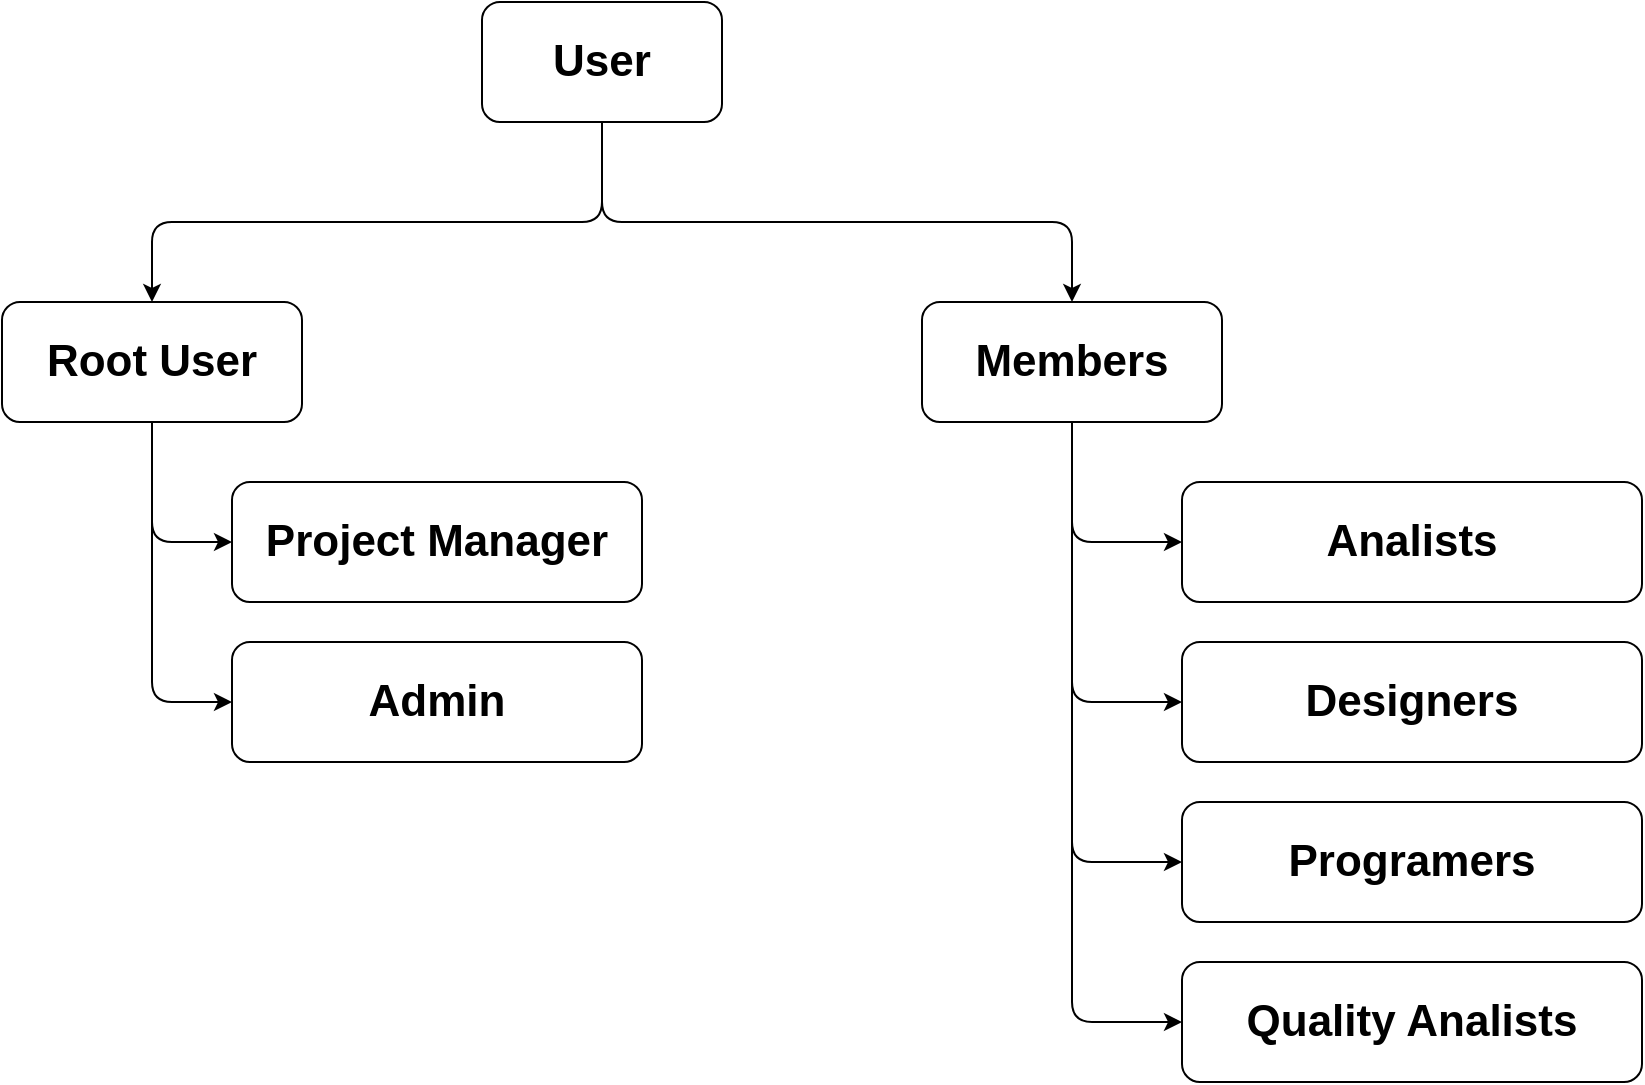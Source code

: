 <mxfile>
    <diagram id="mKrNd7F2cIdyA884QK3p" name="Users Hierarchy">
        <mxGraphModel dx="1635" dy="601" grid="1" gridSize="10" guides="1" tooltips="1" connect="1" arrows="1" fold="1" page="1" pageScale="1" pageWidth="850" pageHeight="1100" math="0" shadow="0">
            <root>
                <mxCell id="0"/>
                <mxCell id="1" parent="0"/>
                <mxCell id="5" style="edgeStyle=none;html=1;exitX=0.5;exitY=1;exitDx=0;exitDy=0;entryX=0.5;entryY=0;entryDx=0;entryDy=0;fontSize=22;" edge="1" parent="1" source="2" target="3">
                    <mxGeometry relative="1" as="geometry">
                        <Array as="points">
                            <mxPoint y="230"/>
                            <mxPoint x="-225" y="230"/>
                        </Array>
                    </mxGeometry>
                </mxCell>
                <mxCell id="7" style="edgeStyle=none;html=1;entryX=0.5;entryY=0;entryDx=0;entryDy=0;fontSize=22;" edge="1" parent="1" source="2" target="4">
                    <mxGeometry relative="1" as="geometry">
                        <Array as="points">
                            <mxPoint y="230"/>
                            <mxPoint x="235" y="230"/>
                        </Array>
                    </mxGeometry>
                </mxCell>
                <mxCell id="2" value="&lt;b&gt;&lt;font style=&quot;font-size: 22px;&quot;&gt;User&lt;/font&gt;&lt;/b&gt;" style="rounded=1;whiteSpace=wrap;html=1;" vertex="1" parent="1">
                    <mxGeometry x="-60" y="120" width="120" height="60" as="geometry"/>
                </mxCell>
                <mxCell id="22" style="edgeStyle=none;html=1;entryX=0;entryY=0.5;entryDx=0;entryDy=0;fontSize=22;" edge="1" parent="1" source="3" target="9">
                    <mxGeometry relative="1" as="geometry">
                        <Array as="points">
                            <mxPoint x="-225" y="390"/>
                        </Array>
                    </mxGeometry>
                </mxCell>
                <mxCell id="23" style="edgeStyle=none;html=1;entryX=0;entryY=0.5;entryDx=0;entryDy=0;fontSize=22;" edge="1" parent="1" source="3" target="10">
                    <mxGeometry relative="1" as="geometry">
                        <Array as="points">
                            <mxPoint x="-225" y="470"/>
                        </Array>
                    </mxGeometry>
                </mxCell>
                <mxCell id="3" value="&lt;b&gt;&lt;font style=&quot;font-size: 22px;&quot;&gt;Root User&lt;/font&gt;&lt;/b&gt;" style="rounded=1;whiteSpace=wrap;html=1;" vertex="1" parent="1">
                    <mxGeometry x="-300" y="270" width="150" height="60" as="geometry"/>
                </mxCell>
                <mxCell id="18" style="edgeStyle=none;html=1;entryX=0;entryY=0.5;entryDx=0;entryDy=0;fontSize=22;" edge="1" parent="1" source="4" target="14">
                    <mxGeometry relative="1" as="geometry">
                        <Array as="points">
                            <mxPoint x="235" y="390"/>
                        </Array>
                    </mxGeometry>
                </mxCell>
                <mxCell id="19" style="edgeStyle=none;html=1;entryX=0;entryY=0.5;entryDx=0;entryDy=0;fontSize=22;" edge="1" parent="1" source="4" target="15">
                    <mxGeometry relative="1" as="geometry">
                        <Array as="points">
                            <mxPoint x="235" y="470"/>
                        </Array>
                    </mxGeometry>
                </mxCell>
                <mxCell id="20" style="edgeStyle=none;html=1;entryX=0;entryY=0.5;entryDx=0;entryDy=0;fontSize=22;" edge="1" parent="1" source="4" target="16">
                    <mxGeometry relative="1" as="geometry">
                        <Array as="points">
                            <mxPoint x="235" y="550"/>
                        </Array>
                    </mxGeometry>
                </mxCell>
                <mxCell id="21" style="edgeStyle=none;html=1;entryX=0;entryY=0.5;entryDx=0;entryDy=0;fontSize=22;" edge="1" parent="1" source="4" target="17">
                    <mxGeometry relative="1" as="geometry">
                        <Array as="points">
                            <mxPoint x="235" y="630"/>
                        </Array>
                    </mxGeometry>
                </mxCell>
                <mxCell id="4" value="&lt;b&gt;&lt;font style=&quot;font-size: 22px;&quot;&gt;Members&lt;/font&gt;&lt;/b&gt;" style="rounded=1;whiteSpace=wrap;html=1;" vertex="1" parent="1">
                    <mxGeometry x="160" y="270" width="150" height="60" as="geometry"/>
                </mxCell>
                <mxCell id="9" value="&lt;b&gt;&lt;font style=&quot;font-size: 22px;&quot;&gt;Project Manager&lt;/font&gt;&lt;/b&gt;" style="rounded=1;whiteSpace=wrap;html=1;" vertex="1" parent="1">
                    <mxGeometry x="-185" y="360" width="205" height="60" as="geometry"/>
                </mxCell>
                <mxCell id="10" value="&lt;b&gt;&lt;font style=&quot;font-size: 22px;&quot;&gt;Admin&lt;/font&gt;&lt;/b&gt;" style="rounded=1;whiteSpace=wrap;html=1;" vertex="1" parent="1">
                    <mxGeometry x="-185" y="440" width="205" height="60" as="geometry"/>
                </mxCell>
                <mxCell id="14" value="&lt;b&gt;&lt;font style=&quot;font-size: 22px;&quot;&gt;Analists&lt;/font&gt;&lt;/b&gt;" style="rounded=1;whiteSpace=wrap;html=1;" vertex="1" parent="1">
                    <mxGeometry x="290" y="360" width="230" height="60" as="geometry"/>
                </mxCell>
                <mxCell id="15" value="&lt;b&gt;&lt;font style=&quot;font-size: 22px;&quot;&gt;Designers&lt;/font&gt;&lt;/b&gt;" style="rounded=1;whiteSpace=wrap;html=1;" vertex="1" parent="1">
                    <mxGeometry x="290" y="440" width="230" height="60" as="geometry"/>
                </mxCell>
                <mxCell id="16" value="&lt;b&gt;&lt;font style=&quot;font-size: 22px;&quot;&gt;Programers&lt;/font&gt;&lt;/b&gt;" style="rounded=1;whiteSpace=wrap;html=1;" vertex="1" parent="1">
                    <mxGeometry x="290" y="520" width="230" height="60" as="geometry"/>
                </mxCell>
                <mxCell id="17" value="&lt;b&gt;&lt;font style=&quot;font-size: 22px;&quot;&gt;Quality Analists&lt;/font&gt;&lt;/b&gt;" style="rounded=1;whiteSpace=wrap;html=1;" vertex="1" parent="1">
                    <mxGeometry x="290" y="600" width="230" height="60" as="geometry"/>
                </mxCell>
            </root>
        </mxGraphModel>
    </diagram>
    <diagram id="DrTt0BXybGo2LrOfKzUg" name="Components Hierarchy">
        <mxGraphModel dx="1472" dy="1576" grid="1" gridSize="10" guides="1" tooltips="1" connect="1" arrows="1" fold="1" page="1" pageScale="1" pageWidth="850" pageHeight="1100" math="0" shadow="0">
            <root>
                <mxCell id="0"/>
                <mxCell id="1" parent="0"/>
                <mxCell id="2VJQELBr5jlXkD6M_oIL-11" style="edgeStyle=none;html=1;entryX=0.5;entryY=0;entryDx=0;entryDy=0;fontSize=22;" edge="1" parent="1" source="2VJQELBr5jlXkD6M_oIL-4" target="2VJQELBr5jlXkD6M_oIL-10">
                    <mxGeometry relative="1" as="geometry"/>
                </mxCell>
                <mxCell id="2VJQELBr5jlXkD6M_oIL-4" value="Theme" style="rounded=1;whiteSpace=wrap;html=1;fontSize=22;" vertex="1" parent="1">
                    <mxGeometry x="190" y="240" width="120" height="60" as="geometry"/>
                </mxCell>
                <mxCell id="2VJQELBr5jlXkD6M_oIL-9" style="edgeStyle=none;html=1;entryX=0.5;entryY=0;entryDx=0;entryDy=0;fontSize=22;" edge="1" parent="1" source="2VJQELBr5jlXkD6M_oIL-6" target="2VJQELBr5jlXkD6M_oIL-4">
                    <mxGeometry relative="1" as="geometry">
                        <Array as="points">
                            <mxPoint x="370" y="200"/>
                            <mxPoint x="250" y="200"/>
                        </Array>
                    </mxGeometry>
                </mxCell>
                <mxCell id="2VJQELBr5jlXkD6M_oIL-6" value="Image Loader" style="rounded=1;whiteSpace=wrap;html=1;fontSize=22;" vertex="1" parent="1">
                    <mxGeometry x="290" y="100" width="160" height="60" as="geometry"/>
                </mxCell>
                <mxCell id="2VJQELBr5jlXkD6M_oIL-8" style="edgeStyle=none;html=1;entryX=0.5;entryY=0;entryDx=0;entryDy=0;fontSize=22;" edge="1" parent="1" source="2VJQELBr5jlXkD6M_oIL-7" target="2VJQELBr5jlXkD6M_oIL-4">
                    <mxGeometry relative="1" as="geometry">
                        <Array as="points">
                            <mxPoint x="140" y="200"/>
                            <mxPoint x="250" y="200"/>
                        </Array>
                    </mxGeometry>
                </mxCell>
                <mxCell id="2VJQELBr5jlXkD6M_oIL-7" value="XML Loader" style="rounded=1;whiteSpace=wrap;html=1;fontSize=22;" vertex="1" parent="1">
                    <mxGeometry x="70" y="100" width="140" height="60" as="geometry"/>
                </mxCell>
                <mxCell id="2VJQELBr5jlXkD6M_oIL-10" value="Frame" style="rounded=1;whiteSpace=wrap;html=1;fontSize=22;" vertex="1" parent="1">
                    <mxGeometry x="190" y="380" width="120" height="60" as="geometry"/>
                </mxCell>
                <mxCell id="2VJQELBr5jlXkD6M_oIL-13" style="edgeStyle=none;html=1;entryX=1;entryY=0.5;entryDx=0;entryDy=0;fontSize=22;" edge="1" parent="1" source="2VJQELBr5jlXkD6M_oIL-12" target="2VJQELBr5jlXkD6M_oIL-10">
                    <mxGeometry relative="1" as="geometry">
                        <Array as="points">
                            <mxPoint x="425" y="410"/>
                        </Array>
                    </mxGeometry>
                </mxCell>
                <mxCell id="2VJQELBr5jlXkD6M_oIL-12" value="JFrame" style="rounded=1;whiteSpace=wrap;html=1;fontSize=22;" vertex="1" parent="1">
                    <mxGeometry x="365" y="310" width="120" height="60" as="geometry"/>
                </mxCell>
                <mxCell id="2VJQELBr5jlXkD6M_oIL-14" value="declare" style="text;html=1;strokeColor=none;fillColor=none;align=center;verticalAlign=middle;whiteSpace=wrap;rounded=0;fontSize=22;" vertex="1" parent="1">
                    <mxGeometry x="170" y="325" width="60" height="30" as="geometry"/>
                </mxCell>
                <mxCell id="2VJQELBr5jlXkD6M_oIL-15" value="inherit" style="text;html=1;strokeColor=none;fillColor=none;align=center;verticalAlign=middle;whiteSpace=wrap;rounded=0;fontSize=22;" vertex="1" parent="1">
                    <mxGeometry x="330" y="410" width="60" height="30" as="geometry"/>
                </mxCell>
                <mxCell id="2VJQELBr5jlXkD6M_oIL-22" style="edgeStyle=none;html=1;entryX=0.5;entryY=1;entryDx=0;entryDy=0;fontSize=22;" edge="1" parent="1" source="2VJQELBr5jlXkD6M_oIL-16" target="2VJQELBr5jlXkD6M_oIL-10">
                    <mxGeometry relative="1" as="geometry"/>
                </mxCell>
                <mxCell id="2VJQELBr5jlXkD6M_oIL-16" value="Panel" style="rounded=1;whiteSpace=wrap;html=1;fontSize=22;" vertex="1" parent="1">
                    <mxGeometry x="190" y="560" width="120" height="60" as="geometry"/>
                </mxCell>
                <mxCell id="2VJQELBr5jlXkD6M_oIL-17" style="edgeStyle=none;html=1;entryX=1;entryY=0.5;entryDx=0;entryDy=0;fontSize=22;" edge="1" parent="1" source="2VJQELBr5jlXkD6M_oIL-18" target="2VJQELBr5jlXkD6M_oIL-16">
                    <mxGeometry relative="1" as="geometry">
                        <Array as="points">
                            <mxPoint x="480" y="590"/>
                        </Array>
                    </mxGeometry>
                </mxCell>
                <mxCell id="2VJQELBr5jlXkD6M_oIL-18" value="JPanel" style="rounded=1;whiteSpace=wrap;html=1;fontSize=22;" vertex="1" parent="1">
                    <mxGeometry x="420" y="490" width="120" height="60" as="geometry"/>
                </mxCell>
                <mxCell id="2VJQELBr5jlXkD6M_oIL-19" value="add" style="text;html=1;strokeColor=none;fillColor=none;align=center;verticalAlign=middle;whiteSpace=wrap;rounded=0;fontSize=22;" vertex="1" parent="1">
                    <mxGeometry x="180" y="460" width="60" height="30" as="geometry"/>
                </mxCell>
                <mxCell id="2VJQELBr5jlXkD6M_oIL-20" value="inherit" style="text;html=1;strokeColor=none;fillColor=none;align=center;verticalAlign=middle;whiteSpace=wrap;rounded=0;fontSize=22;" vertex="1" parent="1">
                    <mxGeometry x="330" y="590" width="60" height="30" as="geometry"/>
                </mxCell>
                <mxCell id="2VJQELBr5jlXkD6M_oIL-34" style="edgeStyle=none;html=1;exitX=0.5;exitY=1;exitDx=0;exitDy=0;entryX=0;entryY=0.5;entryDx=0;entryDy=0;fontSize=22;" edge="1" parent="1" source="2VJQELBr5jlXkD6M_oIL-23" target="2VJQELBr5jlXkD6M_oIL-24">
                    <mxGeometry relative="1" as="geometry">
                        <Array as="points">
                            <mxPoint x="-365" y="540"/>
                        </Array>
                    </mxGeometry>
                </mxCell>
                <mxCell id="2VJQELBr5jlXkD6M_oIL-35" style="edgeStyle=none;html=1;fontSize=22;" edge="1" parent="1" source="2VJQELBr5jlXkD6M_oIL-23">
                    <mxGeometry relative="1" as="geometry">
                        <mxPoint x="190" y="560" as="targetPoint"/>
                        <Array as="points">
                            <mxPoint x="80" y="440"/>
                        </Array>
                    </mxGeometry>
                </mxCell>
                <mxCell id="2VJQELBr5jlXkD6M_oIL-23" value="ScrollBar" style="rounded=1;whiteSpace=wrap;html=1;fontSize=22;" vertex="1" parent="1">
                    <mxGeometry x="-425" y="410" width="120" height="60" as="geometry"/>
                </mxCell>
                <mxCell id="2VJQELBr5jlXkD6M_oIL-36" style="edgeStyle=none;html=1;entryX=0;entryY=0.25;entryDx=0;entryDy=0;fontSize=22;" edge="1" parent="1" source="2VJQELBr5jlXkD6M_oIL-24" target="2VJQELBr5jlXkD6M_oIL-16">
                    <mxGeometry relative="1" as="geometry">
                        <Array as="points">
                            <mxPoint x="90" y="540"/>
                        </Array>
                    </mxGeometry>
                </mxCell>
                <mxCell id="2VJQELBr5jlXkD6M_oIL-24" value="ScrollPanel" style="rounded=1;whiteSpace=wrap;html=1;fontSize=22;" vertex="1" parent="1">
                    <mxGeometry x="-320" y="510" width="120" height="60" as="geometry"/>
                </mxCell>
                <mxCell id="2VJQELBr5jlXkD6M_oIL-32" style="edgeStyle=none;html=1;entryX=0;entryY=0.5;entryDx=0;entryDy=0;fontSize=22;" edge="1" parent="1" source="2VJQELBr5jlXkD6M_oIL-25" target="2VJQELBr5jlXkD6M_oIL-23">
                    <mxGeometry relative="1" as="geometry">
                        <Array as="points">
                            <mxPoint x="-470" y="440"/>
                        </Array>
                    </mxGeometry>
                </mxCell>
                <mxCell id="2VJQELBr5jlXkD6M_oIL-25" value="ScrollBarUI" style="rounded=1;whiteSpace=wrap;html=1;fontSize=22;" vertex="1" parent="1">
                    <mxGeometry x="-530" y="310" width="120" height="60" as="geometry"/>
                </mxCell>
                <mxCell id="2VJQELBr5jlXkD6M_oIL-26" value="Label" style="rounded=1;whiteSpace=wrap;html=1;fontSize=22;" vertex="1" parent="1">
                    <mxGeometry x="-240" y="840" width="120" height="60" as="geometry"/>
                </mxCell>
                <mxCell id="2VJQELBr5jlXkD6M_oIL-27" value="Radio" style="rounded=1;whiteSpace=wrap;html=1;fontSize=22;" vertex="1" parent="1">
                    <mxGeometry x="540" y="840" width="120" height="60" as="geometry"/>
                </mxCell>
                <mxCell id="2VJQELBr5jlXkD6M_oIL-28" value="CheckBox" style="rounded=1;whiteSpace=wrap;html=1;fontSize=22;" vertex="1" parent="1">
                    <mxGeometry x="540" y="940" width="120" height="60" as="geometry"/>
                </mxCell>
                <mxCell id="2VJQELBr5jlXkD6M_oIL-29" value="Spinner" style="rounded=1;whiteSpace=wrap;html=1;fontSize=22;" vertex="1" parent="1">
                    <mxGeometry x="140" y="940" width="120" height="60" as="geometry"/>
                </mxCell>
                <mxCell id="2VJQELBr5jlXkD6M_oIL-30" value="Button" style="rounded=1;whiteSpace=wrap;html=1;fontSize=22;" vertex="1" parent="1">
                    <mxGeometry x="-40" y="840" width="120" height="60" as="geometry"/>
                </mxCell>
                <mxCell id="2VJQELBr5jlXkD6M_oIL-31" value="ComboBox" style="rounded=1;whiteSpace=wrap;html=1;fontSize=22;" vertex="1" parent="1">
                    <mxGeometry x="340" y="940" width="120" height="60" as="geometry"/>
                </mxCell>
                <mxCell id="2VJQELBr5jlXkD6M_oIL-37" value="add" style="text;html=1;strokeColor=none;fillColor=none;align=center;verticalAlign=middle;whiteSpace=wrap;rounded=0;fontSize=22;" vertex="1" parent="1">
                    <mxGeometry x="20" y="500" width="60" height="30" as="geometry"/>
                </mxCell>
                <mxCell id="2VJQELBr5jlXkD6M_oIL-38" value="add" style="text;html=1;strokeColor=none;fillColor=none;align=center;verticalAlign=middle;whiteSpace=wrap;rounded=0;fontSize=22;" vertex="1" parent="1">
                    <mxGeometry x="20" y="400" width="60" height="30" as="geometry"/>
                </mxCell>
                <mxCell id="2VJQELBr5jlXkD6M_oIL-42" style="edgeStyle=none;html=1;entryX=0;entryY=0.5;entryDx=0;entryDy=0;fontSize=22;" edge="1" parent="1" source="2VJQELBr5jlXkD6M_oIL-39" target="2VJQELBr5jlXkD6M_oIL-25">
                    <mxGeometry relative="1" as="geometry">
                        <Array as="points">
                            <mxPoint x="-580" y="340"/>
                        </Array>
                    </mxGeometry>
                </mxCell>
                <mxCell id="2VJQELBr5jlXkD6M_oIL-39" value="ScrollBarUI" style="rounded=1;whiteSpace=wrap;html=1;fontSize=22;" vertex="1" parent="1">
                    <mxGeometry x="-640" y="220" width="120" height="60" as="geometry"/>
                </mxCell>
                <mxCell id="2VJQELBr5jlXkD6M_oIL-41" style="edgeStyle=none;html=1;entryX=0.5;entryY=0;entryDx=0;entryDy=0;fontSize=22;" edge="1" parent="1" source="2VJQELBr5jlXkD6M_oIL-40" target="2VJQELBr5jlXkD6M_oIL-23">
                    <mxGeometry relative="1" as="geometry">
                        <Array as="points">
                            <mxPoint x="-365" y="340"/>
                        </Array>
                    </mxGeometry>
                </mxCell>
                <mxCell id="2VJQELBr5jlXkD6M_oIL-40" value="JScrollBar" style="rounded=1;whiteSpace=wrap;html=1;fontSize=22;" vertex="1" parent="1">
                    <mxGeometry x="-230" y="310" width="120" height="60" as="geometry"/>
                </mxCell>
                <mxCell id="2VJQELBr5jlXkD6M_oIL-43" value="inherit" style="text;html=1;strokeColor=none;fillColor=none;align=center;verticalAlign=middle;whiteSpace=wrap;rounded=0;fontSize=22;" vertex="1" parent="1">
                    <mxGeometry x="-660" y="325" width="60" height="30" as="geometry"/>
                </mxCell>
                <mxCell id="2VJQELBr5jlXkD6M_oIL-44" value="declare" style="text;html=1;strokeColor=none;fillColor=none;align=center;verticalAlign=middle;whiteSpace=wrap;rounded=0;fontSize=22;" vertex="1" parent="1">
                    <mxGeometry x="-530" y="450" width="60" height="30" as="geometry"/>
                </mxCell>
                <mxCell id="2VJQELBr5jlXkD6M_oIL-45" value="add" style="text;html=1;strokeColor=none;fillColor=none;align=center;verticalAlign=middle;whiteSpace=wrap;rounded=0;fontSize=22;" vertex="1" parent="1">
                    <mxGeometry x="-395" y="550" width="60" height="30" as="geometry"/>
                </mxCell>
                <mxCell id="2VJQELBr5jlXkD6M_oIL-46" value="inherit" style="text;html=1;strokeColor=none;fillColor=none;align=center;verticalAlign=middle;whiteSpace=wrap;rounded=0;fontSize=22;" vertex="1" parent="1">
                    <mxGeometry x="-350" y="355" width="60" height="30" as="geometry"/>
                </mxCell>
                <mxCell id="2VJQELBr5jlXkD6M_oIL-47" style="edgeStyle=none;html=1;exitX=1;exitY=0.25;exitDx=0;exitDy=0;entryX=0.75;entryY=0;entryDx=0;entryDy=0;fontSize=22;" edge="1" parent="1" source="2VJQELBr5jlXkD6M_oIL-16" target="2VJQELBr5jlXkD6M_oIL-16">
                    <mxGeometry relative="1" as="geometry">
                        <Array as="points">
                            <mxPoint x="330" y="570"/>
                            <mxPoint x="340" y="550"/>
                            <mxPoint x="340" y="530"/>
                            <mxPoint x="320" y="510"/>
                            <mxPoint x="300" y="510"/>
                            <mxPoint x="280" y="530"/>
                        </Array>
                    </mxGeometry>
                </mxCell>
                <mxCell id="2VJQELBr5jlXkD6M_oIL-48" value="add itself" style="text;html=1;strokeColor=none;fillColor=none;align=center;verticalAlign=middle;whiteSpace=wrap;rounded=0;fontSize=22;" vertex="1" parent="1">
                    <mxGeometry x="310" y="470" width="60" height="30" as="geometry"/>
                </mxCell>
                <mxCell id="2VJQELBr5jlXkD6M_oIL-49" value="Drawer" style="rounded=1;whiteSpace=wrap;html=1;fontSize=22;" vertex="1" parent="1">
                    <mxGeometry x="540" y="620" width="120" height="60" as="geometry"/>
                </mxCell>
                <mxCell id="2VJQELBr5jlXkD6M_oIL-50" value="JMenu" style="rounded=1;whiteSpace=wrap;html=1;fontSize=22;" vertex="1" parent="1">
                    <mxGeometry x="-305" y="20" width="120" height="60" as="geometry"/>
                </mxCell>
                <mxCell id="2VJQELBr5jlXkD6M_oIL-54" style="edgeStyle=none;html=1;entryX=1;entryY=0.5;entryDx=0;entryDy=0;fontSize=22;" edge="1" parent="1" source="2VJQELBr5jlXkD6M_oIL-51" target="2VJQELBr5jlXkD6M_oIL-52">
                    <mxGeometry relative="1" as="geometry"/>
                </mxCell>
                <mxCell id="2VJQELBr5jlXkD6M_oIL-51" value="MenuItem" style="rounded=1;whiteSpace=wrap;html=1;fontSize=22;" vertex="1" parent="1">
                    <mxGeometry x="-190" y="-100" width="120" height="60" as="geometry"/>
                </mxCell>
                <mxCell id="2VJQELBr5jlXkD6M_oIL-53" style="edgeStyle=none;html=1;entryX=0;entryY=0.5;entryDx=0;entryDy=0;fontSize=22;" edge="1" parent="1" source="2VJQELBr5jlXkD6M_oIL-52" target="2VJQELBr5jlXkD6M_oIL-50">
                    <mxGeometry relative="1" as="geometry">
                        <Array as="points">
                            <mxPoint x="-380" y="50"/>
                        </Array>
                    </mxGeometry>
                </mxCell>
                <mxCell id="2VJQELBr5jlXkD6M_oIL-52" value="JFrame" style="rounded=1;whiteSpace=wrap;html=1;fontSize=22;" vertex="1" parent="1">
                    <mxGeometry x="-440" y="-100" width="120" height="60" as="geometry"/>
                </mxCell>
            </root>
        </mxGraphModel>
    </diagram>
</mxfile>